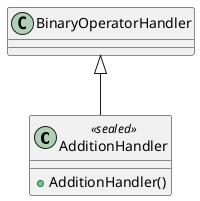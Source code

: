 @startuml
class AdditionHandler <<sealed>> {
    + AdditionHandler()
}
BinaryOperatorHandler <|-- AdditionHandler
@enduml
